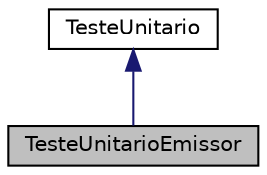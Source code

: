 digraph "TesteUnitarioEmissor"
{
 // LATEX_PDF_SIZE
  edge [fontname="Helvetica",fontsize="10",labelfontname="Helvetica",labelfontsize="10"];
  node [fontname="Helvetica",fontsize="10",shape=record];
  Node1 [label="TesteUnitarioEmissor",height=0.2,width=0.4,color="black", fillcolor="grey75", style="filled", fontcolor="black",tooltip=" "];
  Node2 -> Node1 [dir="back",color="midnightblue",fontsize="10",style="solid",fontname="Helvetica"];
  Node2 [label="TesteUnitario",height=0.2,width=0.4,color="black", fillcolor="white", style="filled",URL="$class_teste_unitario.html",tooltip=" "];
}
